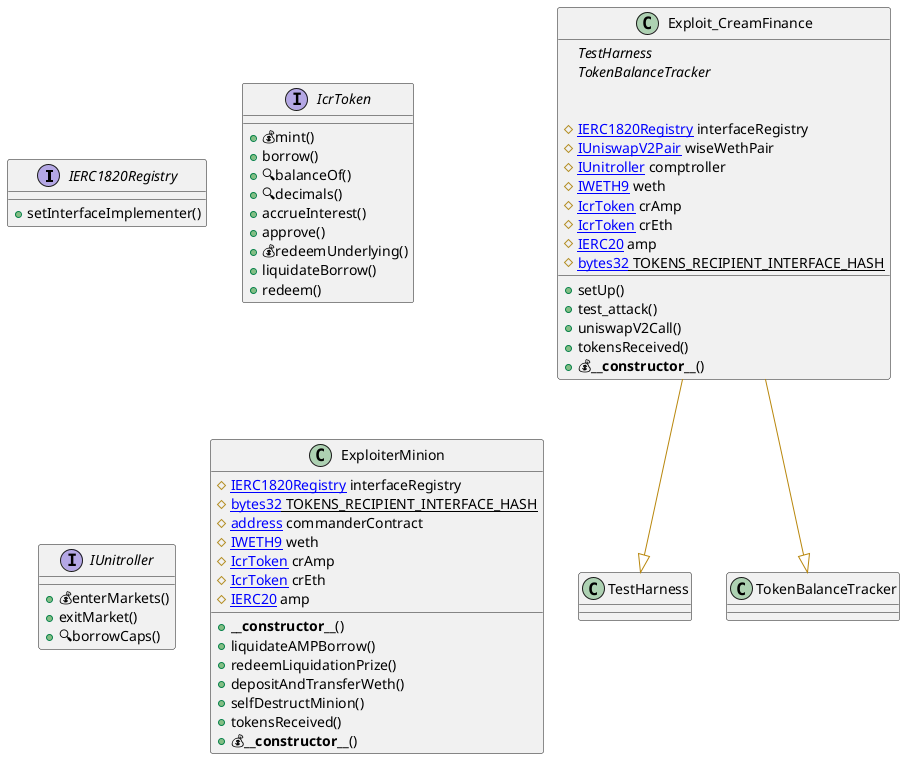 @startuml

interface IERC1820Registry {
    ' -- inheritance --

    ' -- usingFor --

    ' -- vars --

    ' -- methods --
	+setInterfaceImplementer()

}


interface IcrToken {
    ' -- inheritance --

    ' -- usingFor --

    ' -- vars --

    ' -- methods --
	+💰mint()
	+borrow()
	+🔍balanceOf()
	+🔍decimals()
	+accrueInterest()
	+approve()
	+💰redeemUnderlying()
	+liquidateBorrow()
	+redeem()

}


interface IUnitroller {
    ' -- inheritance --

    ' -- usingFor --

    ' -- vars --

    ' -- methods --
	+💰enterMarkets()
	+exitMarket()
	+🔍borrowCaps()

}


class Exploit_CreamFinance {
    ' -- inheritance --
	{abstract}TestHarness
	{abstract}TokenBalanceTracker

    ' -- usingFor --

    ' -- vars --
	#[[IERC1820Registry]] interfaceRegistry
	#[[IUniswapV2Pair]] wiseWethPair
	#[[IUnitroller]] comptroller
	#[[IWETH9]] weth
	#[[IcrToken]] crAmp
	#[[IcrToken]] crEth
	#[[IERC20]] amp
	#{static}[[bytes32]] TOKENS_RECIPIENT_INTERFACE_HASH

    ' -- methods --
	+setUp()
	+test_attack()
	+uniswapV2Call()
	+tokensReceived()
	+💰**__constructor__**()

}


class ExploiterMinion {
    ' -- inheritance --

    ' -- usingFor --

    ' -- vars --
	#[[IERC1820Registry]] interfaceRegistry
	#{static}[[bytes32]] TOKENS_RECIPIENT_INTERFACE_HASH
	#[[address]] commanderContract
	#[[IWETH9]] weth
	#[[IcrToken]] crAmp
	#[[IcrToken]] crEth
	#[[IERC20]] amp

    ' -- methods --
	+**__constructor__**()
	+liquidateAMPBorrow()
	+redeemLiquidationPrize()
	+depositAndTransferWeth()
	+selfDestructMinion()
	+tokensReceived()
	+💰**__constructor__**()

}
' -- inheritance / usingFor --
Exploit_CreamFinance --[#DarkGoldenRod]|> TestHarness
Exploit_CreamFinance --[#DarkGoldenRod]|> TokenBalanceTracker

@enduml